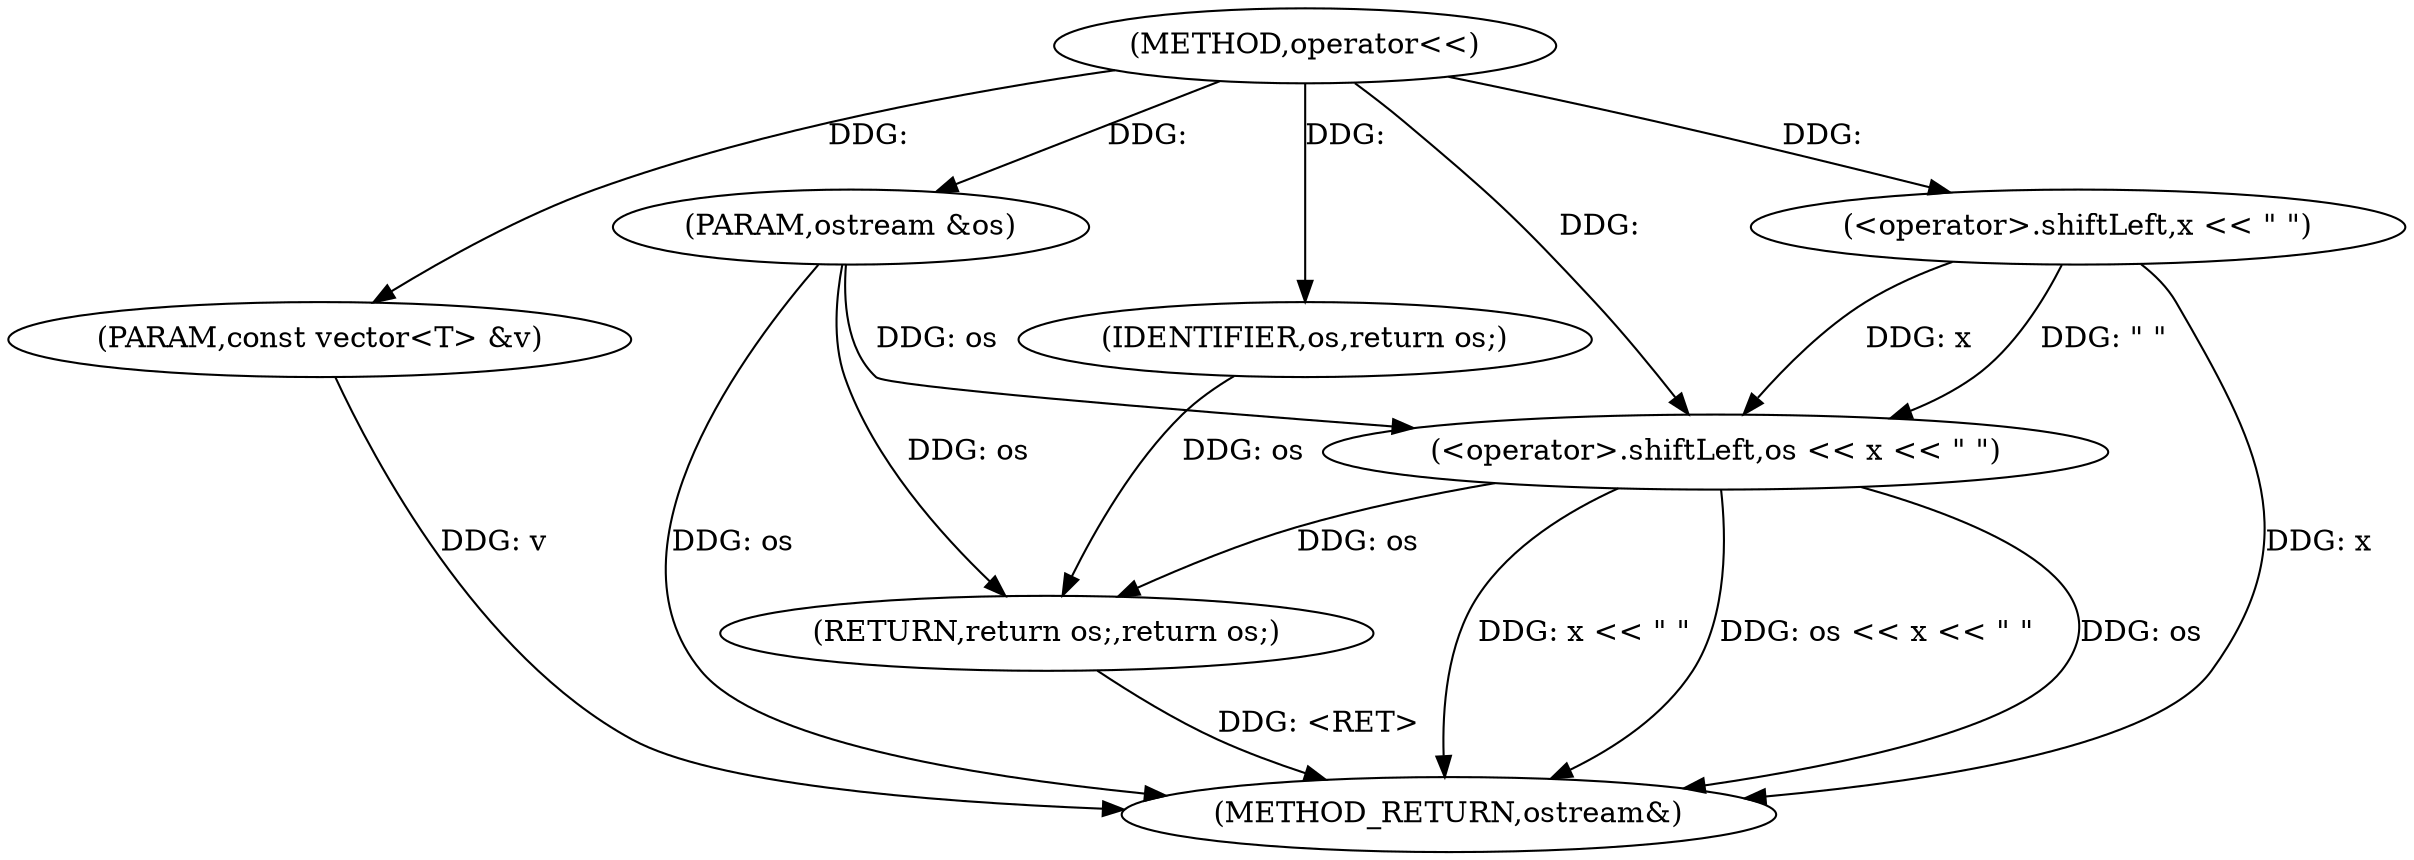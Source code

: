 digraph "operator<<" {  
"1000117" [label = "(METHOD,operator<<)" ]
"1000129" [label = "(METHOD_RETURN,ostream&)" ]
"1000118" [label = "(PARAM,ostream &os)" ]
"1000119" [label = "(PARAM,const vector<T> &v)" ]
"1000122" [label = "(<operator>.shiftLeft,os << x << \" \")" ]
"1000127" [label = "(RETURN,return os;,return os;)" ]
"1000128" [label = "(IDENTIFIER,os,return os;)" ]
"1000124" [label = "(<operator>.shiftLeft,x << \" \")" ]
  "1000127" -> "1000129"  [ label = "DDG: <RET>"] 
  "1000118" -> "1000129"  [ label = "DDG: os"] 
  "1000119" -> "1000129"  [ label = "DDG: v"] 
  "1000122" -> "1000129"  [ label = "DDG: os"] 
  "1000122" -> "1000129"  [ label = "DDG: x << \" \""] 
  "1000122" -> "1000129"  [ label = "DDG: os << x << \" \""] 
  "1000124" -> "1000129"  [ label = "DDG: x"] 
  "1000117" -> "1000118"  [ label = "DDG: "] 
  "1000117" -> "1000119"  [ label = "DDG: "] 
  "1000128" -> "1000127"  [ label = "DDG: os"] 
  "1000122" -> "1000127"  [ label = "DDG: os"] 
  "1000118" -> "1000127"  [ label = "DDG: os"] 
  "1000118" -> "1000122"  [ label = "DDG: os"] 
  "1000117" -> "1000122"  [ label = "DDG: "] 
  "1000124" -> "1000122"  [ label = "DDG: x"] 
  "1000124" -> "1000122"  [ label = "DDG: \" \""] 
  "1000117" -> "1000128"  [ label = "DDG: "] 
  "1000117" -> "1000124"  [ label = "DDG: "] 
}
